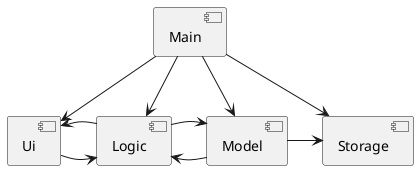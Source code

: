 @startuml
[Main]
[Ui]
[Logic]
[Model]
[Storage]

Main --> Ui
Main --> Logic
Main --> Model
Main --> Storage

Ui -> Logic
Logic -> Ui
Model -> Logic



Logic -> Model

Model -> Storage
@enduml